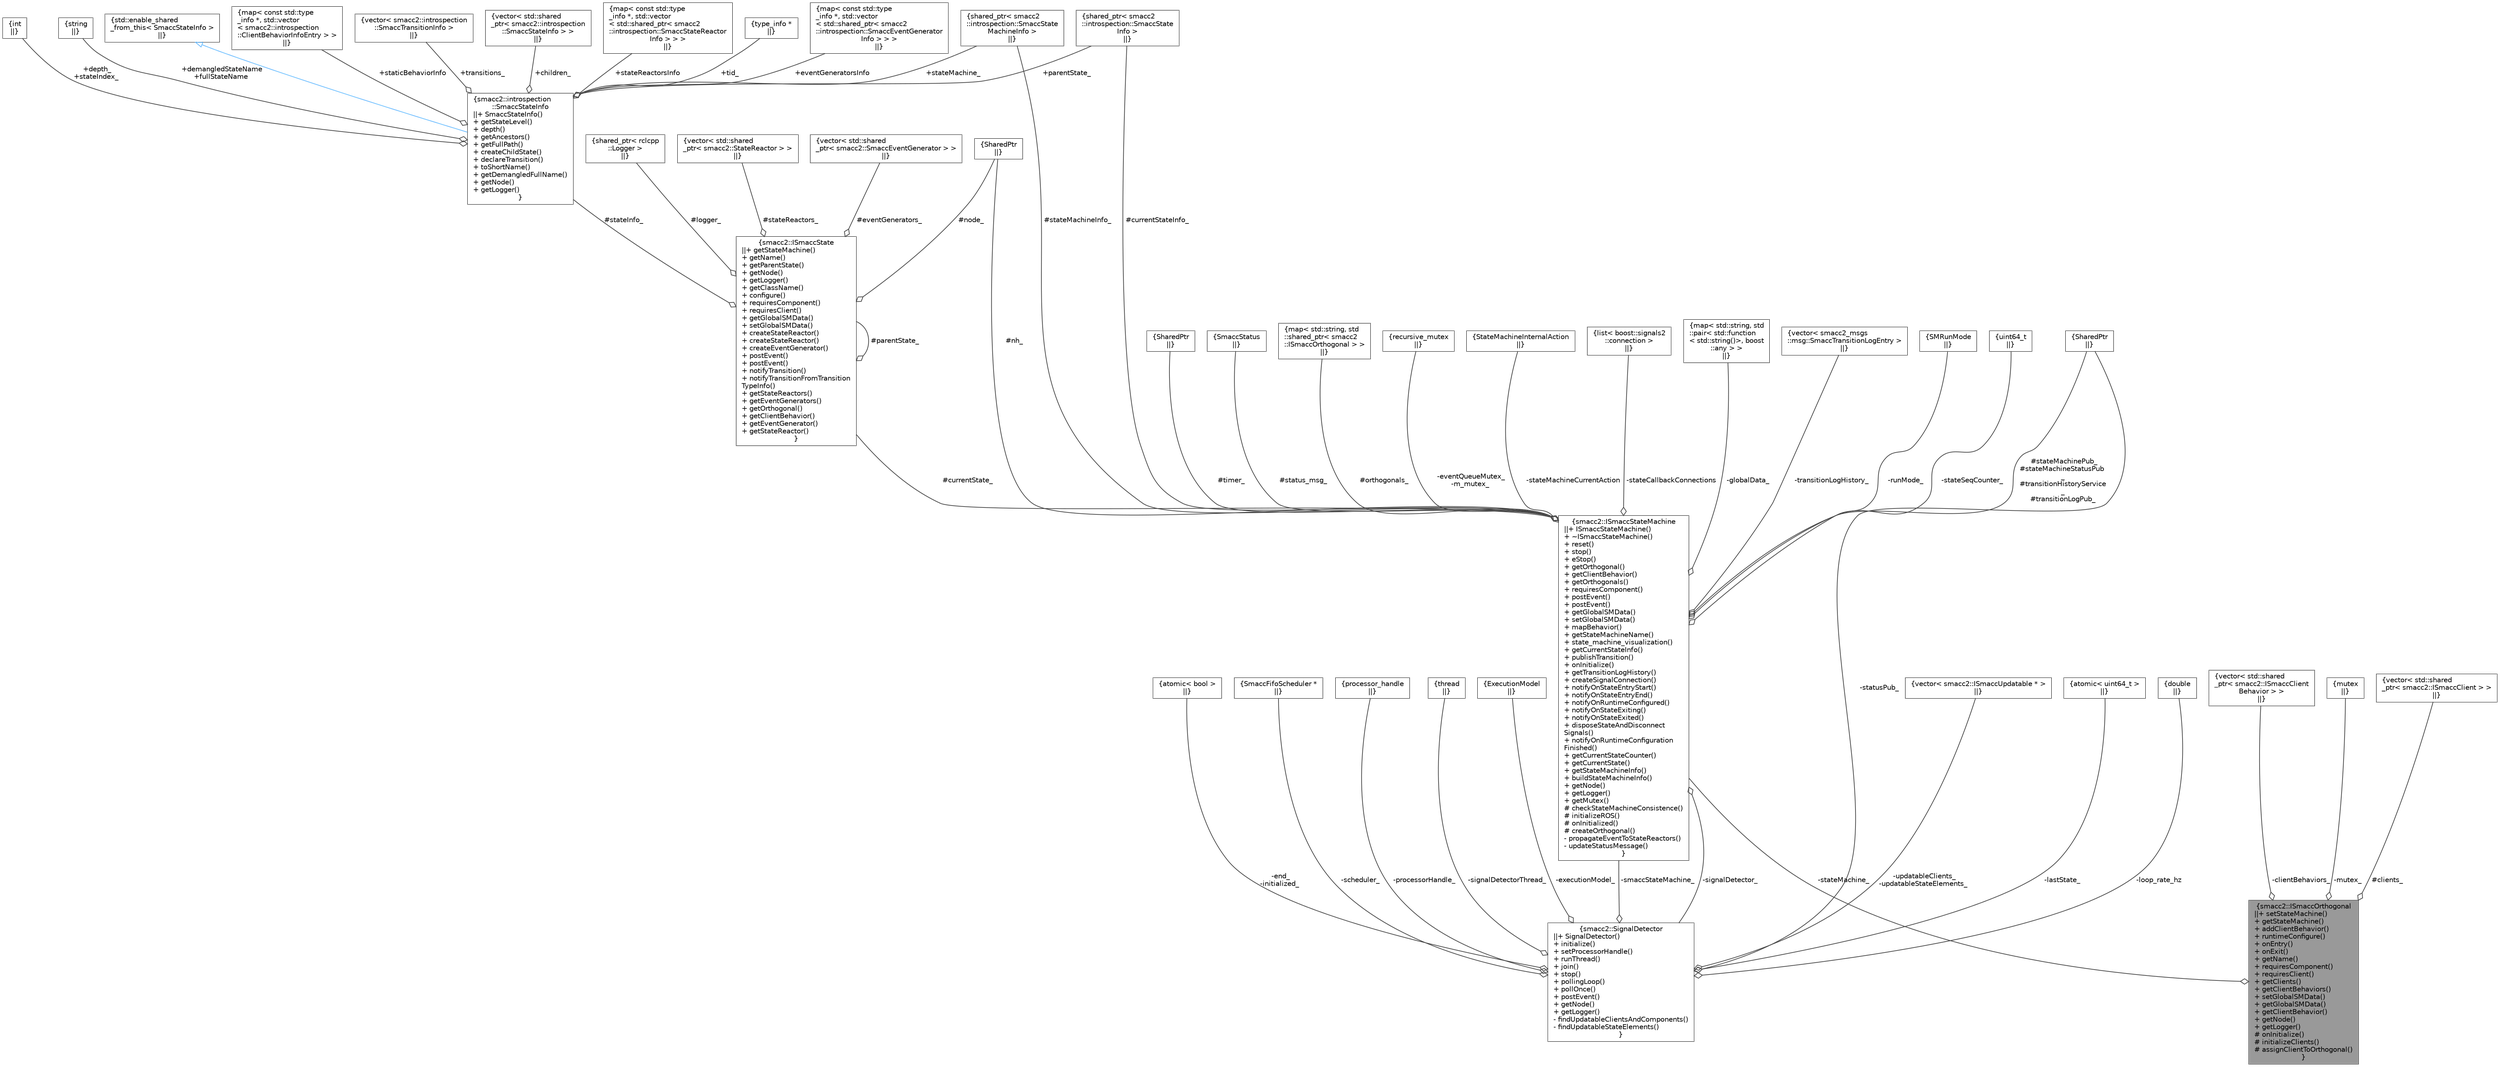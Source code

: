 digraph "smacc2::ISmaccOrthogonal"
{
 // LATEX_PDF_SIZE
  bgcolor="transparent";
  edge [fontname=Helvetica,fontsize=10,labelfontname=Helvetica,labelfontsize=10];
  node [fontname=Helvetica,fontsize=10,shape=box,height=0.2,width=0.4];
  Node1 [label="{smacc2::ISmaccOrthogonal\n||+ setStateMachine()\l+ getStateMachine()\l+ addClientBehavior()\l+ runtimeConfigure()\l+ onEntry()\l+ onExit()\l+ getName()\l+ requiresComponent()\l+ requiresClient()\l+ getClients()\l+ getClientBehaviors()\l+ setGlobalSMData()\l+ getGlobalSMData()\l+ getClientBehavior()\l+ getNode()\l+ getLogger()\l# onInitialize()\l# initializeClients()\l# assignClientToOrthogonal()\l}",height=0.2,width=0.4,color="gray40", fillcolor="grey60", style="filled", fontcolor="black",tooltip=" "];
  Node2 -> Node1 [color="grey25",style="solid",label=" #clients_" ,arrowhead="odiamond"];
  Node2 [label="{vector\< std::shared\l_ptr\< smacc2::ISmaccClient \> \>\n||}",height=0.2,width=0.4,color="gray40", fillcolor="white", style="filled",tooltip=" "];
  Node3 -> Node1 [color="grey25",style="solid",label=" -stateMachine_" ,arrowhead="odiamond"];
  Node3 [label="{smacc2::ISmaccStateMachine\n||+ ISmaccStateMachine()\l+ ~ISmaccStateMachine()\l+ reset()\l+ stop()\l+ eStop()\l+ getOrthogonal()\l+ getClientBehavior()\l+ getOrthogonals()\l+ requiresComponent()\l+ postEvent()\l+ postEvent()\l+ getGlobalSMData()\l+ setGlobalSMData()\l+ mapBehavior()\l+ getStateMachineName()\l+ state_machine_visualization()\l+ getCurrentStateInfo()\l+ publishTransition()\l+ onInitialize()\l+ getTransitionLogHistory()\l+ createSignalConnection()\l+ notifyOnStateEntryStart()\l+ notifyOnStateEntryEnd()\l+ notifyOnRuntimeConfigured()\l+ notifyOnStateExiting()\l+ notifyOnStateExited()\l+ disposeStateAndDisconnect\lSignals()\l+ notifyOnRuntimeConfiguration\lFinished()\l+ getCurrentStateCounter()\l+ getCurrentState()\l+ getStateMachineInfo()\l+ buildStateMachineInfo()\l+ getNode()\l+ getLogger()\l+ getMutex()\l# checkStateMachineConsistence()\l# initializeROS()\l# onInitialized()\l# createOrthogonal()\l- propagateEventToStateReactors()\l- updateStatusMessage()\l}",height=0.2,width=0.4,color="gray40", fillcolor="white", style="filled",URL="$classsmacc2_1_1ISmaccStateMachine.html",tooltip=" "];
  Node4 -> Node3 [color="grey25",style="solid",label=" #nh_" ,arrowhead="odiamond"];
  Node4 [label="{SharedPtr\n||}",height=0.2,width=0.4,color="gray40", fillcolor="white", style="filled",tooltip=" "];
  Node5 -> Node3 [color="grey25",style="solid",label=" #timer_" ,arrowhead="odiamond"];
  Node5 [label="{SharedPtr\n||}",height=0.2,width=0.4,color="gray40", fillcolor="white", style="filled",tooltip=" "];
  Node6 -> Node3 [color="grey25",style="solid",label=" #stateMachinePub_\n#stateMachineStatusPub\l_\n#transitionHistoryService\l_\n#transitionLogPub_" ,arrowhead="odiamond"];
  Node6 [label="{SharedPtr\n||}",height=0.2,width=0.4,color="gray40", fillcolor="white", style="filled",tooltip=" "];
  Node7 -> Node3 [color="grey25",style="solid",label=" #currentState_" ,arrowhead="odiamond"];
  Node7 [label="{smacc2::ISmaccState\n||+ getStateMachine()\l+ getName()\l+ getParentState()\l+ getNode()\l+ getLogger()\l+ getClassName()\l+ configure()\l+ requiresComponent()\l+ requiresClient()\l+ getGlobalSMData()\l+ setGlobalSMData()\l+ createStateReactor()\l+ createStateReactor()\l+ createEventGenerator()\l+ postEvent()\l+ postEvent()\l+ notifyTransition()\l+ notifyTransitionFromTransition\lTypeInfo()\l+ getStateReactors()\l+ getEventGenerators()\l+ getOrthogonal()\l+ getClientBehavior()\l+ getEventGenerator()\l+ getStateReactor()\l}",height=0.2,width=0.4,color="gray40", fillcolor="white", style="filled",URL="$classsmacc2_1_1ISmaccState.html",tooltip=" "];
  Node4 -> Node7 [color="grey25",style="solid",label=" #node_" ,arrowhead="odiamond"];
  Node8 -> Node7 [color="grey25",style="solid",label=" #logger_" ,arrowhead="odiamond"];
  Node8 [label="{shared_ptr\< rclcpp\l::Logger \>\n||}",height=0.2,width=0.4,color="gray40", fillcolor="white", style="filled",tooltip=" "];
  Node9 -> Node7 [color="grey25",style="solid",label=" #stateReactors_" ,arrowhead="odiamond"];
  Node9 [label="{vector\< std::shared\l_ptr\< smacc2::StateReactor \> \>\n||}",height=0.2,width=0.4,color="gray40", fillcolor="white", style="filled",tooltip=" "];
  Node10 -> Node7 [color="grey25",style="solid",label=" #eventGenerators_" ,arrowhead="odiamond"];
  Node10 [label="{vector\< std::shared\l_ptr\< smacc2::SmaccEventGenerator \> \>\n||}",height=0.2,width=0.4,color="gray40", fillcolor="white", style="filled",tooltip=" "];
  Node7 -> Node7 [color="grey25",style="solid",label=" #parentState_" ,arrowhead="odiamond"];
  Node11 -> Node7 [color="grey25",style="solid",label=" #stateInfo_" ,arrowhead="odiamond"];
  Node11 [label="{smacc2::introspection\l::SmaccStateInfo\n||+ SmaccStateInfo()\l+ getStateLevel()\l+ depth()\l+ getAncestors()\l+ getFullPath()\l+ createChildState()\l+ declareTransition()\l+ toShortName()\l+ getDemangledFullName()\l+ getNode()\l+ getLogger()\l}",height=0.2,width=0.4,color="gray40", fillcolor="white", style="filled",URL="$classsmacc2_1_1introspection_1_1SmaccStateInfo.html",tooltip=" "];
  Node12 -> Node11 [dir="back",color="steelblue1",style="solid",arrowtail="onormal"];
  Node12 [label="{std::enable_shared\l_from_this\< SmaccStateInfo \>\n||}",height=0.2,width=0.4,color="gray40", fillcolor="white", style="filled",tooltip=" "];
  Node13 -> Node11 [color="grey25",style="solid",label=" +staticBehaviorInfo" ,arrowhead="odiamond"];
  Node13 [label="{map\< const std::type\l_info *, std::vector\l\< smacc2::introspection\l::ClientBehaviorInfoEntry \> \>\n||}",height=0.2,width=0.4,color="gray40", fillcolor="white", style="filled",tooltip=" "];
  Node14 -> Node11 [color="grey25",style="solid",label=" +stateReactorsInfo" ,arrowhead="odiamond"];
  Node14 [label="{map\< const std::type\l_info *, std::vector\l\< std::shared_ptr\< smacc2\l::introspection::SmaccStateReactor\lInfo \> \> \>\n||}",height=0.2,width=0.4,color="gray40", fillcolor="white", style="filled",tooltip=" "];
  Node15 -> Node11 [color="grey25",style="solid",label=" +eventGeneratorsInfo" ,arrowhead="odiamond"];
  Node15 [label="{map\< const std::type\l_info *, std::vector\l\< std::shared_ptr\< smacc2\l::introspection::SmaccEventGenerator\lInfo \> \> \>\n||}",height=0.2,width=0.4,color="gray40", fillcolor="white", style="filled",tooltip=" "];
  Node16 -> Node11 [color="grey25",style="solid",label=" +depth_\n+stateIndex_" ,arrowhead="odiamond"];
  Node16 [label="{int\n||}",height=0.2,width=0.4,color="gray40", fillcolor="white", style="filled",tooltip=" "];
  Node17 -> Node11 [color="grey25",style="solid",label=" +demangledStateName\n+fullStateName" ,arrowhead="odiamond"];
  Node17 [label="{string\n||}",height=0.2,width=0.4,color="gray40", fillcolor="white", style="filled",tooltip=" "];
  Node18 -> Node11 [color="grey25",style="solid",label=" +stateMachine_" ,arrowhead="odiamond"];
  Node18 [label="{shared_ptr\< smacc2\l::introspection::SmaccState\lMachineInfo \>\n||}",height=0.2,width=0.4,color="gray40", fillcolor="white", style="filled",tooltip=" "];
  Node19 -> Node11 [color="grey25",style="solid",label=" +parentState_" ,arrowhead="odiamond"];
  Node19 [label="{shared_ptr\< smacc2\l::introspection::SmaccState\lInfo \>\n||}",height=0.2,width=0.4,color="gray40", fillcolor="white", style="filled",tooltip=" "];
  Node20 -> Node11 [color="grey25",style="solid",label=" +transitions_" ,arrowhead="odiamond"];
  Node20 [label="{vector\< smacc2::introspection\l::SmaccTransitionInfo \>\n||}",height=0.2,width=0.4,color="gray40", fillcolor="white", style="filled",tooltip=" "];
  Node21 -> Node11 [color="grey25",style="solid",label=" +children_" ,arrowhead="odiamond"];
  Node21 [label="{vector\< std::shared\l_ptr\< smacc2::introspection\l::SmaccStateInfo \> \>\n||}",height=0.2,width=0.4,color="gray40", fillcolor="white", style="filled",tooltip=" "];
  Node22 -> Node11 [color="grey25",style="solid",label=" +tid_" ,arrowhead="odiamond"];
  Node22 [label="{type_info *\n||}",height=0.2,width=0.4,color="gray40", fillcolor="white", style="filled",tooltip=" "];
  Node19 -> Node3 [color="grey25",style="solid",label=" #currentStateInfo_" ,arrowhead="odiamond"];
  Node23 -> Node3 [color="grey25",style="solid",label=" #status_msg_" ,arrowhead="odiamond"];
  Node23 [label="{SmaccStatus\n||}",height=0.2,width=0.4,color="gray40", fillcolor="white", style="filled",tooltip=" "];
  Node24 -> Node3 [color="grey25",style="solid",label=" #orthogonals_" ,arrowhead="odiamond"];
  Node24 [label="{map\< std::string, std\l::shared_ptr\< smacc2\l::ISmaccOrthogonal \> \>\n||}",height=0.2,width=0.4,color="gray40", fillcolor="white", style="filled",tooltip=" "];
  Node18 -> Node3 [color="grey25",style="solid",label=" #stateMachineInfo_" ,arrowhead="odiamond"];
  Node25 -> Node3 [color="grey25",style="solid",label=" -eventQueueMutex_\n-m_mutex_" ,arrowhead="odiamond"];
  Node25 [label="{recursive_mutex\n||}",height=0.2,width=0.4,color="gray40", fillcolor="white", style="filled",tooltip=" "];
  Node26 -> Node3 [color="grey25",style="solid",label=" -stateMachineCurrentAction" ,arrowhead="odiamond"];
  Node26 [label="{StateMachineInternalAction\n||}",height=0.2,width=0.4,color="gray40", fillcolor="white", style="filled",tooltip=" "];
  Node27 -> Node3 [color="grey25",style="solid",label=" -stateCallbackConnections" ,arrowhead="odiamond"];
  Node27 [label="{list\< boost::signals2\l::connection \>\n||}",height=0.2,width=0.4,color="gray40", fillcolor="white", style="filled",tooltip=" "];
  Node28 -> Node3 [color="grey25",style="solid",label=" -globalData_" ,arrowhead="odiamond"];
  Node28 [label="{map\< std::string, std\l::pair\< std::function\l\< std::string()\>, boost\l::any \> \>\n||}",height=0.2,width=0.4,color="gray40", fillcolor="white", style="filled",tooltip=" "];
  Node29 -> Node3 [color="grey25",style="solid",label=" -transitionLogHistory_" ,arrowhead="odiamond"];
  Node29 [label="{vector\< smacc2_msgs\l::msg::SmaccTransitionLogEntry \>\n||}",height=0.2,width=0.4,color="gray40", fillcolor="white", style="filled",tooltip=" "];
  Node30 -> Node3 [color="grey25",style="solid",label=" -runMode_" ,arrowhead="odiamond"];
  Node30 [label="{SMRunMode\n||}",height=0.2,width=0.4,color="gray40", fillcolor="white", style="filled",tooltip=" "];
  Node31 -> Node3 [color="grey25",style="solid",label=" -signalDetector_" ,arrowhead="odiamond"];
  Node31 [label="{smacc2::SignalDetector\n||+ SignalDetector()\l+ initialize()\l+ setProcessorHandle()\l+ runThread()\l+ join()\l+ stop()\l+ pollingLoop()\l+ pollOnce()\l+ postEvent()\l+ getNode()\l+ getLogger()\l- findUpdatableClientsAndComponents()\l- findUpdatableStateElements()\l}",height=0.2,width=0.4,color="gray40", fillcolor="white", style="filled",URL="$classsmacc2_1_1SignalDetector.html",tooltip=" "];
  Node3 -> Node31 [color="grey25",style="solid",label=" -smaccStateMachine_" ,arrowhead="odiamond"];
  Node32 -> Node31 [color="grey25",style="solid",label=" -updatableClients_\n-updatableStateElements_" ,arrowhead="odiamond"];
  Node32 [label="{vector\< smacc2::ISmaccUpdatable * \>\n||}",height=0.2,width=0.4,color="gray40", fillcolor="white", style="filled",tooltip=" "];
  Node33 -> Node31 [color="grey25",style="solid",label=" -lastState_" ,arrowhead="odiamond"];
  Node33 [label="{atomic\< uint64_t \>\n||}",height=0.2,width=0.4,color="gray40", fillcolor="white", style="filled",tooltip=" "];
  Node34 -> Node31 [color="grey25",style="solid",label=" -loop_rate_hz" ,arrowhead="odiamond"];
  Node34 [label="{double\n||}",height=0.2,width=0.4,color="gray40", fillcolor="white", style="filled",tooltip=" "];
  Node35 -> Node31 [color="grey25",style="solid",label=" -end_\n-initialized_" ,arrowhead="odiamond"];
  Node35 [label="{atomic\< bool \>\n||}",height=0.2,width=0.4,color="gray40", fillcolor="white", style="filled",tooltip=" "];
  Node6 -> Node31 [color="grey25",style="solid",label=" -statusPub_" ,arrowhead="odiamond"];
  Node36 -> Node31 [color="grey25",style="solid",label=" -scheduler_" ,arrowhead="odiamond"];
  Node36 [label="{SmaccFifoScheduler *\n||}",height=0.2,width=0.4,color="gray40", fillcolor="white", style="filled",tooltip=" "];
  Node37 -> Node31 [color="grey25",style="solid",label=" -processorHandle_" ,arrowhead="odiamond"];
  Node37 [label="{processor_handle\n||}",height=0.2,width=0.4,color="gray40", fillcolor="white", style="filled",tooltip=" "];
  Node38 -> Node31 [color="grey25",style="solid",label=" -signalDetectorThread_" ,arrowhead="odiamond"];
  Node38 [label="{thread\n||}",height=0.2,width=0.4,color="gray40", fillcolor="white", style="filled",tooltip=" "];
  Node39 -> Node31 [color="grey25",style="solid",label=" -executionModel_" ,arrowhead="odiamond"];
  Node39 [label="{ExecutionModel\n||}",height=0.2,width=0.4,color="gray40", fillcolor="white", style="filled",tooltip=" "];
  Node40 -> Node3 [color="grey25",style="solid",label=" -stateSeqCounter_" ,arrowhead="odiamond"];
  Node40 [label="{uint64_t\n||}",height=0.2,width=0.4,color="gray40", fillcolor="white", style="filled",tooltip=" "];
  Node41 -> Node1 [color="grey25",style="solid",label=" -clientBehaviors_" ,arrowhead="odiamond"];
  Node41 [label="{vector\< std::shared\l_ptr\< smacc2::ISmaccClient\lBehavior \> \>\n||}",height=0.2,width=0.4,color="gray40", fillcolor="white", style="filled",tooltip=" "];
  Node42 -> Node1 [color="grey25",style="solid",label=" -mutex_" ,arrowhead="odiamond"];
  Node42 [label="{mutex\n||}",height=0.2,width=0.4,color="gray40", fillcolor="white", style="filled",tooltip=" "];
}
